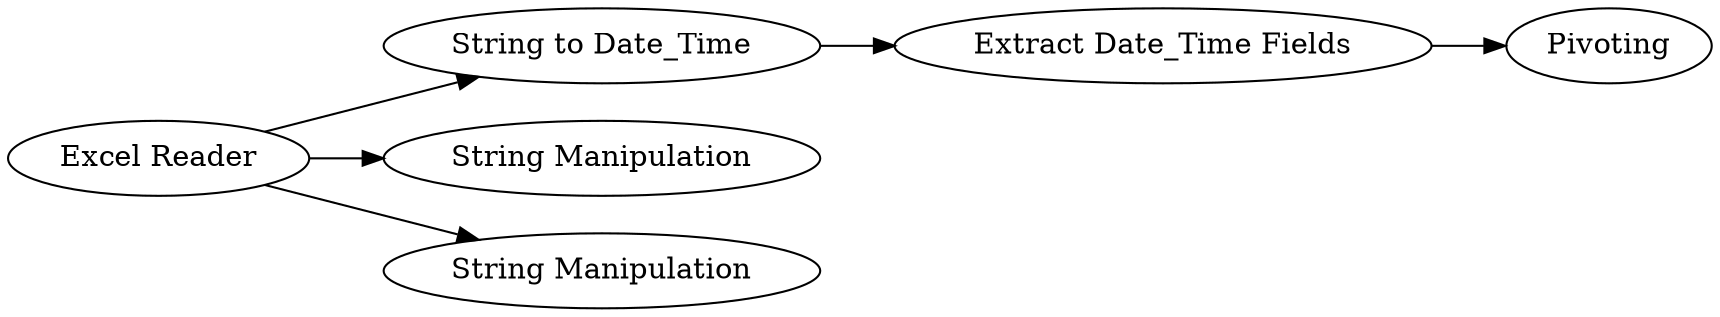 digraph {
	4 -> 5
	3 -> 4
	1 -> 6
	1 -> 2
	1 -> 3
	5 [label=Pivoting]
	1 [label="Excel Reader"]
	4 [label="Extract Date_Time Fields"]
	6 [label="String Manipulation"]
	3 [label="String to Date_Time"]
	2 [label="String Manipulation"]
	rankdir=LR
}
